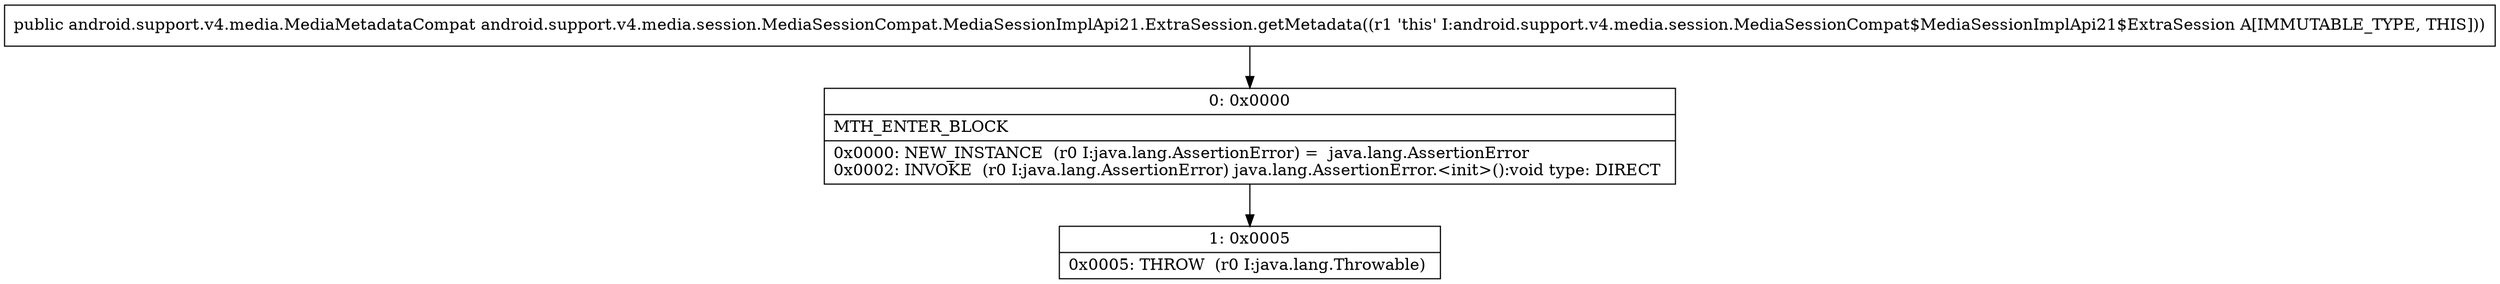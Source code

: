 digraph "CFG forandroid.support.v4.media.session.MediaSessionCompat.MediaSessionImplApi21.ExtraSession.getMetadata()Landroid\/support\/v4\/media\/MediaMetadataCompat;" {
Node_0 [shape=record,label="{0\:\ 0x0000|MTH_ENTER_BLOCK\l|0x0000: NEW_INSTANCE  (r0 I:java.lang.AssertionError) =  java.lang.AssertionError \l0x0002: INVOKE  (r0 I:java.lang.AssertionError) java.lang.AssertionError.\<init\>():void type: DIRECT \l}"];
Node_1 [shape=record,label="{1\:\ 0x0005|0x0005: THROW  (r0 I:java.lang.Throwable) \l}"];
MethodNode[shape=record,label="{public android.support.v4.media.MediaMetadataCompat android.support.v4.media.session.MediaSessionCompat.MediaSessionImplApi21.ExtraSession.getMetadata((r1 'this' I:android.support.v4.media.session.MediaSessionCompat$MediaSessionImplApi21$ExtraSession A[IMMUTABLE_TYPE, THIS])) }"];
MethodNode -> Node_0;
Node_0 -> Node_1;
}

